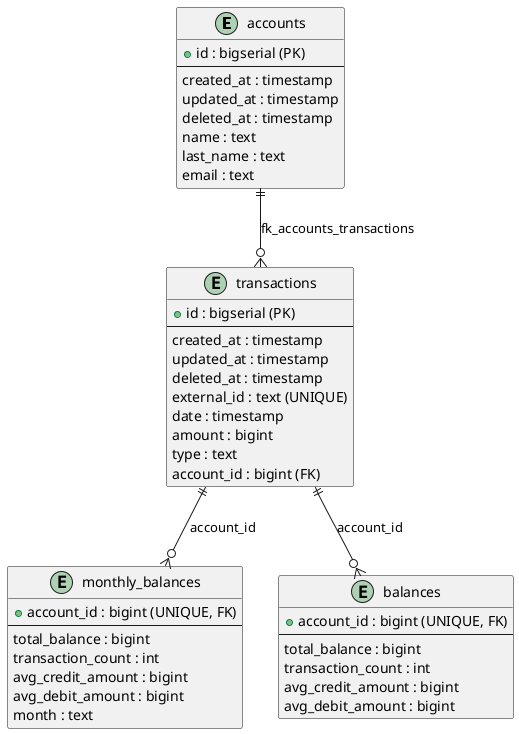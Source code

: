 @startuml

entity "accounts" {
  + id : bigserial (PK)
  --
  created_at : timestamp
  updated_at : timestamp
  deleted_at : timestamp
  name : text
  last_name : text
  email : text
}

entity "transactions" {
  + id : bigserial (PK)
  --
  created_at : timestamp
  updated_at : timestamp
  deleted_at : timestamp
  external_id : text (UNIQUE)
  date : timestamp
  amount : bigint
  type : text
  account_id : bigint (FK)
}

entity "monthly_balances" {
  + account_id : bigint (UNIQUE, FK)
  --
  total_balance : bigint
  transaction_count : int
  avg_credit_amount : bigint
  avg_debit_amount : bigint
  month : text
}

entity "balances" {
  + account_id : bigint (UNIQUE, FK)
  --
  total_balance : bigint
  transaction_count : int
  avg_credit_amount : bigint
  avg_debit_amount : bigint
}

accounts ||--o{ transactions : "fk_accounts_transactions"
transactions ||--o{ monthly_balances : "account_id"
transactions ||--o{ balances : "account_id"

@enduml
